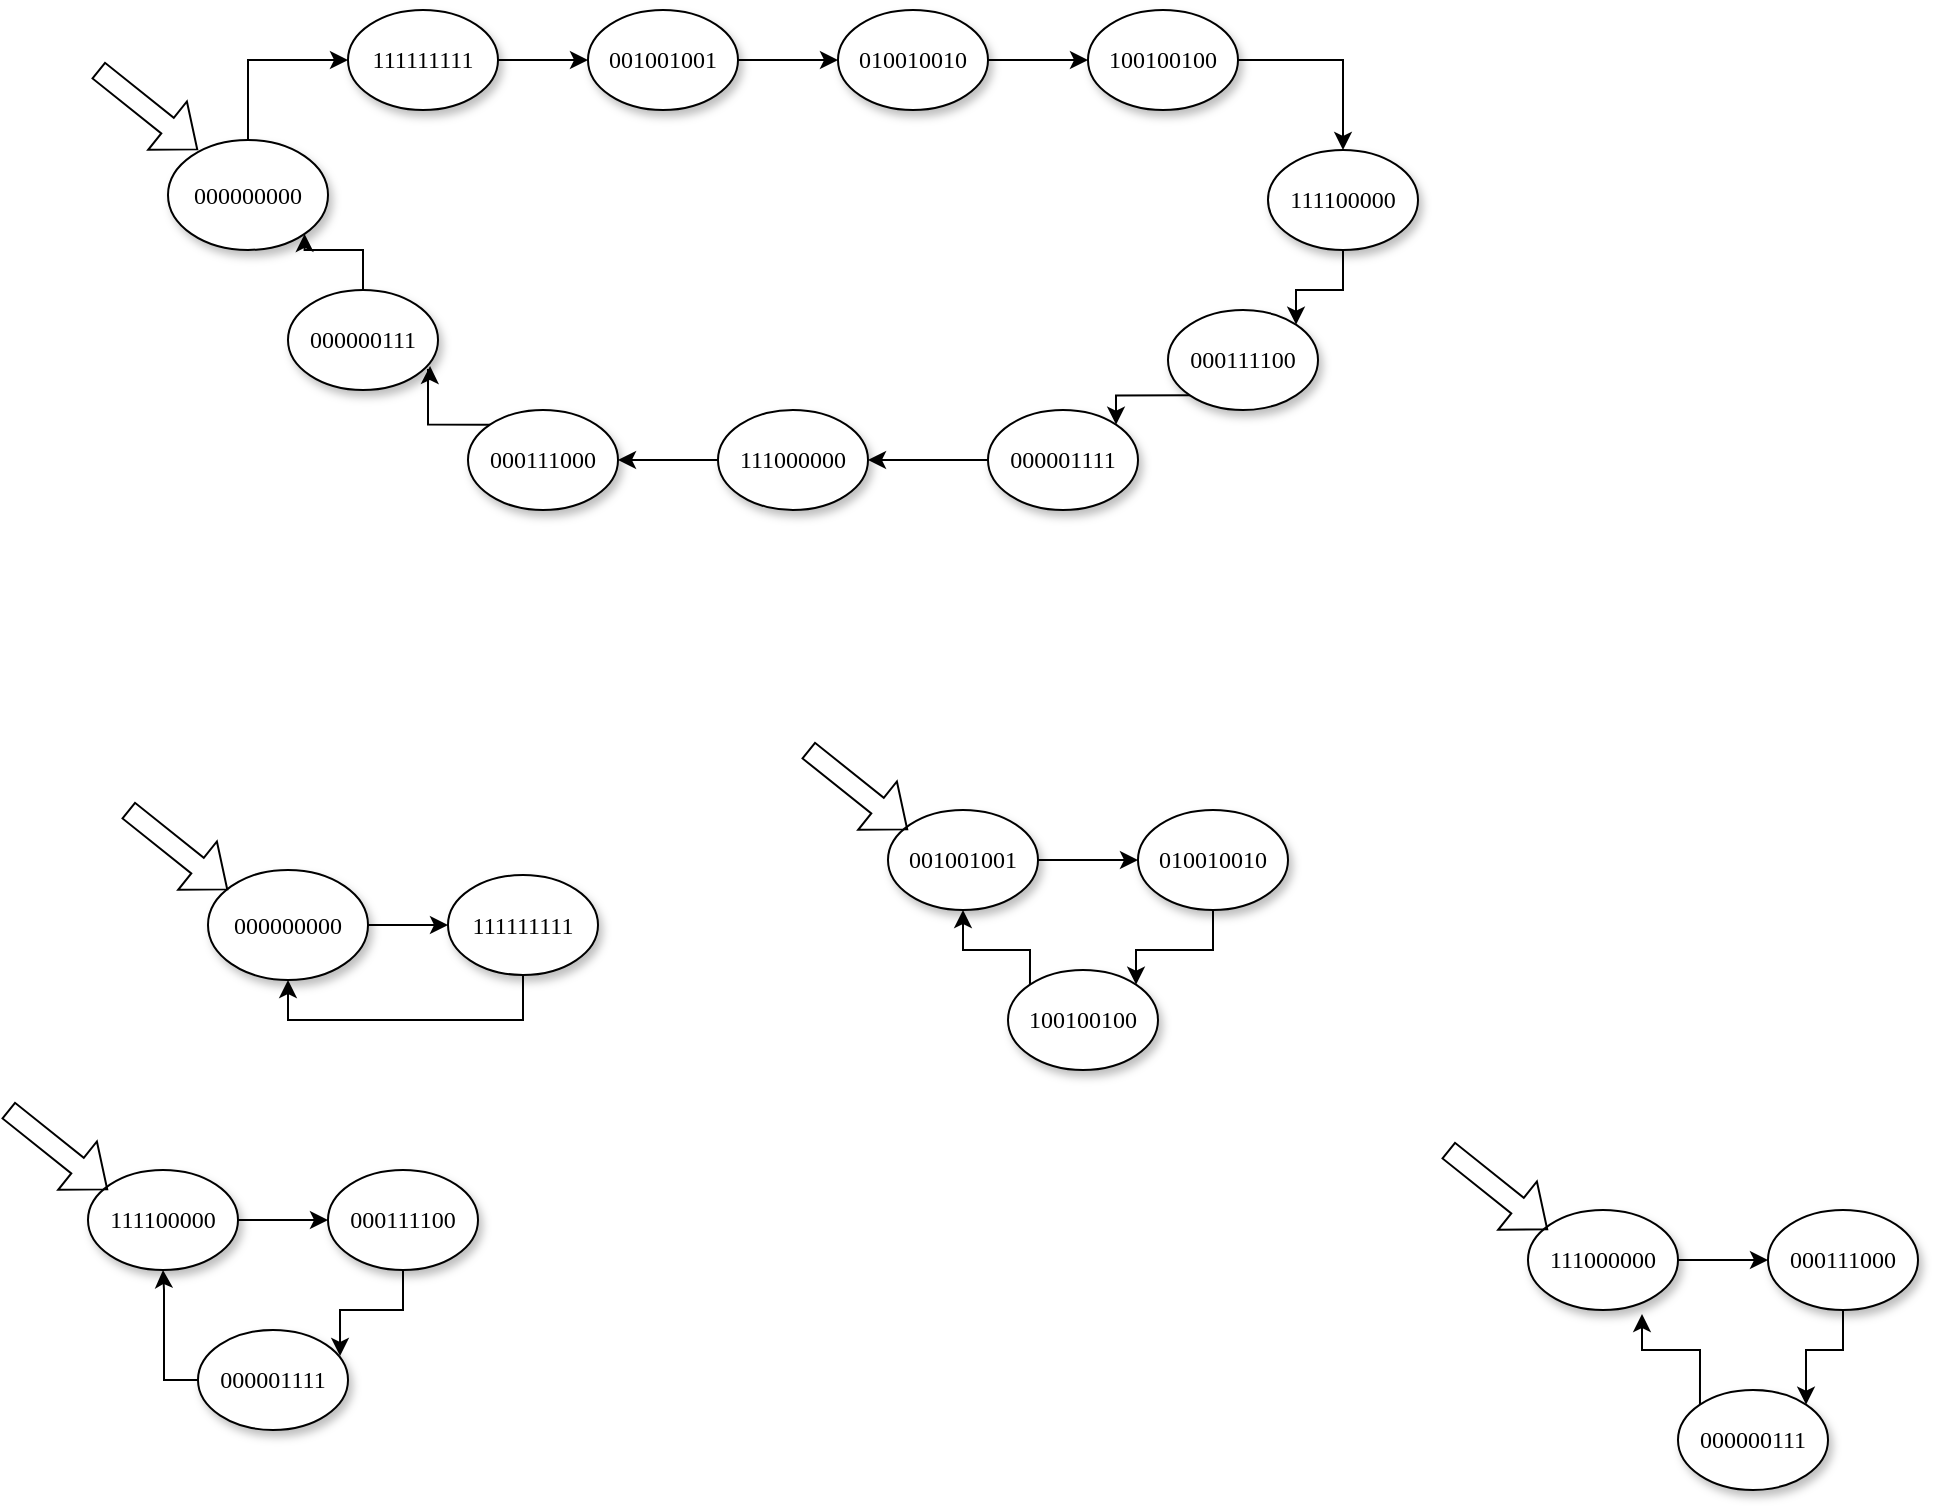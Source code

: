 <mxfile version="21.1.8" type="github">
  <diagram name="Page-1" id="42789a77-a242-8287-6e28-9cd8cfd52e62">
    <mxGraphModel dx="819" dy="455" grid="0" gridSize="10" guides="1" tooltips="1" connect="1" arrows="1" fold="1" page="1" pageScale="1" pageWidth="1100" pageHeight="850" background="none" math="0" shadow="0">
      <root>
        <mxCell id="0" />
        <mxCell id="1" parent="0" />
        <mxCell id="Ut7wkeKC0_2KItH2GtIH-19" style="edgeStyle=orthogonalEdgeStyle;rounded=0;orthogonalLoop=1;jettySize=auto;html=1;exitX=0.5;exitY=0;exitDx=0;exitDy=0;entryX=0;entryY=0.5;entryDx=0;entryDy=0;" edge="1" parent="1" source="1ea317790d2ca983-1" target="1ea317790d2ca983-9">
          <mxGeometry relative="1" as="geometry" />
        </mxCell>
        <mxCell id="1ea317790d2ca983-1" value="000000000" style="ellipse;whiteSpace=wrap;html=1;rounded=0;shadow=1;comic=0;labelBackgroundColor=none;strokeWidth=1;fontFamily=Verdana;fontSize=12;align=center;" parent="1" vertex="1">
          <mxGeometry x="160" y="135" width="80" height="55" as="geometry" />
        </mxCell>
        <mxCell id="Ut7wkeKC0_2KItH2GtIH-16" style="edgeStyle=orthogonalEdgeStyle;rounded=0;orthogonalLoop=1;jettySize=auto;html=1;exitX=0;exitY=0;exitDx=0;exitDy=0;entryX=0.947;entryY=0.76;entryDx=0;entryDy=0;entryPerimeter=0;" edge="1" parent="1" source="1ea317790d2ca983-2" target="1ea317790d2ca983-7">
          <mxGeometry relative="1" as="geometry" />
        </mxCell>
        <mxCell id="1ea317790d2ca983-2" value="&lt;span&gt;000111000&lt;/span&gt;" style="ellipse;whiteSpace=wrap;html=1;rounded=0;shadow=1;comic=0;labelBackgroundColor=none;strokeWidth=1;fontFamily=Verdana;fontSize=12;align=center;" parent="1" vertex="1">
          <mxGeometry x="310" y="270" width="75" height="50" as="geometry" />
        </mxCell>
        <mxCell id="Ut7wkeKC0_2KItH2GtIH-12" style="edgeStyle=orthogonalEdgeStyle;rounded=0;orthogonalLoop=1;jettySize=auto;html=1;exitX=0.5;exitY=1;exitDx=0;exitDy=0;entryX=1;entryY=0;entryDx=0;entryDy=0;" edge="1" parent="1" source="1ea317790d2ca983-3" target="1ea317790d2ca983-4">
          <mxGeometry relative="1" as="geometry" />
        </mxCell>
        <mxCell id="1ea317790d2ca983-3" value="&lt;span&gt;111100000&lt;/span&gt;" style="ellipse;whiteSpace=wrap;html=1;rounded=0;shadow=1;comic=0;labelBackgroundColor=none;strokeWidth=1;fontFamily=Verdana;fontSize=12;align=center;" parent="1" vertex="1">
          <mxGeometry x="710" y="140" width="75" height="50" as="geometry" />
        </mxCell>
        <mxCell id="Ut7wkeKC0_2KItH2GtIH-13" style="edgeStyle=orthogonalEdgeStyle;rounded=0;orthogonalLoop=1;jettySize=auto;html=1;exitX=0;exitY=1;exitDx=0;exitDy=0;entryX=1;entryY=0;entryDx=0;entryDy=0;" edge="1" parent="1" source="1ea317790d2ca983-4" target="1ea317790d2ca983-5">
          <mxGeometry relative="1" as="geometry" />
        </mxCell>
        <mxCell id="1ea317790d2ca983-4" value="&lt;span&gt;000111100&lt;/span&gt;" style="ellipse;whiteSpace=wrap;html=1;rounded=0;shadow=1;comic=0;labelBackgroundColor=none;strokeWidth=1;fontFamily=Verdana;fontSize=12;align=center;" parent="1" vertex="1">
          <mxGeometry x="660" y="220" width="75" height="50" as="geometry" />
        </mxCell>
        <mxCell id="Ut7wkeKC0_2KItH2GtIH-14" style="edgeStyle=orthogonalEdgeStyle;rounded=0;orthogonalLoop=1;jettySize=auto;html=1;exitX=0;exitY=0.5;exitDx=0;exitDy=0;entryX=1;entryY=0.5;entryDx=0;entryDy=0;" edge="1" parent="1" source="1ea317790d2ca983-5" target="1ea317790d2ca983-6">
          <mxGeometry relative="1" as="geometry" />
        </mxCell>
        <mxCell id="1ea317790d2ca983-5" value="&lt;span&gt;000001111&lt;/span&gt;" style="ellipse;whiteSpace=wrap;html=1;rounded=0;shadow=1;comic=0;labelBackgroundColor=none;strokeWidth=1;fontFamily=Verdana;fontSize=12;align=center;" parent="1" vertex="1">
          <mxGeometry x="570" y="270" width="75" height="50" as="geometry" />
        </mxCell>
        <mxCell id="Ut7wkeKC0_2KItH2GtIH-15" style="edgeStyle=orthogonalEdgeStyle;rounded=0;orthogonalLoop=1;jettySize=auto;html=1;exitX=0;exitY=0.5;exitDx=0;exitDy=0;entryX=1;entryY=0.5;entryDx=0;entryDy=0;" edge="1" parent="1" source="1ea317790d2ca983-6" target="1ea317790d2ca983-2">
          <mxGeometry relative="1" as="geometry" />
        </mxCell>
        <mxCell id="1ea317790d2ca983-6" value="&lt;span&gt;111000000&lt;/span&gt;" style="ellipse;whiteSpace=wrap;html=1;rounded=0;shadow=1;comic=0;labelBackgroundColor=none;strokeWidth=1;fontFamily=Verdana;fontSize=12;align=center;" parent="1" vertex="1">
          <mxGeometry x="435" y="270" width="75" height="50" as="geometry" />
        </mxCell>
        <mxCell id="Ut7wkeKC0_2KItH2GtIH-17" style="edgeStyle=orthogonalEdgeStyle;rounded=0;orthogonalLoop=1;jettySize=auto;html=1;exitX=0.5;exitY=0;exitDx=0;exitDy=0;entryX=1;entryY=1;entryDx=0;entryDy=0;" edge="1" parent="1" source="1ea317790d2ca983-7" target="1ea317790d2ca983-1">
          <mxGeometry relative="1" as="geometry" />
        </mxCell>
        <mxCell id="1ea317790d2ca983-7" value="000000111" style="ellipse;whiteSpace=wrap;html=1;rounded=0;shadow=1;comic=0;labelBackgroundColor=none;strokeWidth=1;fontFamily=Verdana;fontSize=12;align=center;" parent="1" vertex="1">
          <mxGeometry x="220" y="210" width="75" height="50" as="geometry" />
        </mxCell>
        <mxCell id="Ut7wkeKC0_2KItH2GtIH-11" style="edgeStyle=orthogonalEdgeStyle;rounded=0;orthogonalLoop=1;jettySize=auto;html=1;exitX=1;exitY=0.5;exitDx=0;exitDy=0;entryX=0.5;entryY=0;entryDx=0;entryDy=0;" edge="1" parent="1" source="1ea317790d2ca983-8" target="1ea317790d2ca983-3">
          <mxGeometry relative="1" as="geometry" />
        </mxCell>
        <mxCell id="1ea317790d2ca983-8" value="100100100" style="ellipse;whiteSpace=wrap;html=1;rounded=0;shadow=1;comic=0;labelBackgroundColor=none;strokeWidth=1;fontFamily=Verdana;fontSize=12;align=center;" parent="1" vertex="1">
          <mxGeometry x="620" y="70" width="75" height="50" as="geometry" />
        </mxCell>
        <mxCell id="Ut7wkeKC0_2KItH2GtIH-7" style="edgeStyle=orthogonalEdgeStyle;rounded=0;orthogonalLoop=1;jettySize=auto;html=1;entryX=0;entryY=0.5;entryDx=0;entryDy=0;" edge="1" parent="1" source="1ea317790d2ca983-9" target="1ea317790d2ca983-10">
          <mxGeometry relative="1" as="geometry" />
        </mxCell>
        <mxCell id="1ea317790d2ca983-9" value="111111111" style="ellipse;whiteSpace=wrap;html=1;rounded=0;shadow=1;comic=0;labelBackgroundColor=none;strokeWidth=1;fontFamily=Verdana;fontSize=12;align=center;" parent="1" vertex="1">
          <mxGeometry x="250" y="70" width="75" height="50" as="geometry" />
        </mxCell>
        <mxCell id="Ut7wkeKC0_2KItH2GtIH-8" style="edgeStyle=orthogonalEdgeStyle;rounded=0;orthogonalLoop=1;jettySize=auto;html=1;exitX=1;exitY=0.5;exitDx=0;exitDy=0;entryX=0;entryY=0.5;entryDx=0;entryDy=0;" edge="1" parent="1" source="1ea317790d2ca983-10" target="1ea317790d2ca983-11">
          <mxGeometry relative="1" as="geometry" />
        </mxCell>
        <mxCell id="1ea317790d2ca983-10" value="&lt;span&gt;001001001&lt;/span&gt;" style="ellipse;whiteSpace=wrap;html=1;rounded=0;shadow=1;comic=0;labelBackgroundColor=none;strokeWidth=1;fontFamily=Verdana;fontSize=12;align=center;" parent="1" vertex="1">
          <mxGeometry x="370" y="70" width="75" height="50" as="geometry" />
        </mxCell>
        <mxCell id="Ut7wkeKC0_2KItH2GtIH-9" style="edgeStyle=orthogonalEdgeStyle;rounded=0;orthogonalLoop=1;jettySize=auto;html=1;exitX=1;exitY=0.5;exitDx=0;exitDy=0;entryX=0;entryY=0.5;entryDx=0;entryDy=0;" edge="1" parent="1" source="1ea317790d2ca983-11" target="1ea317790d2ca983-8">
          <mxGeometry relative="1" as="geometry" />
        </mxCell>
        <mxCell id="1ea317790d2ca983-11" value="&lt;span&gt;010010010&lt;/span&gt;" style="ellipse;whiteSpace=wrap;html=1;rounded=0;shadow=1;comic=0;labelBackgroundColor=none;strokeWidth=1;fontFamily=Verdana;fontSize=12;align=center;" parent="1" vertex="1">
          <mxGeometry x="495" y="70" width="75" height="50" as="geometry" />
        </mxCell>
        <mxCell id="Ut7wkeKC0_2KItH2GtIH-20" value="" style="shape=flexArrow;endArrow=classic;html=1;rounded=0;" edge="1" parent="1">
          <mxGeometry width="50" height="50" relative="1" as="geometry">
            <mxPoint x="125" y="100" as="sourcePoint" />
            <mxPoint x="175" y="140" as="targetPoint" />
          </mxGeometry>
        </mxCell>
        <mxCell id="Ut7wkeKC0_2KItH2GtIH-24" style="edgeStyle=orthogonalEdgeStyle;rounded=0;orthogonalLoop=1;jettySize=auto;html=1;exitX=1;exitY=0.5;exitDx=0;exitDy=0;entryX=0;entryY=0.5;entryDx=0;entryDy=0;" edge="1" parent="1" source="Ut7wkeKC0_2KItH2GtIH-21" target="Ut7wkeKC0_2KItH2GtIH-22">
          <mxGeometry relative="1" as="geometry" />
        </mxCell>
        <mxCell id="Ut7wkeKC0_2KItH2GtIH-21" value="000000000" style="ellipse;whiteSpace=wrap;html=1;rounded=0;shadow=1;comic=0;labelBackgroundColor=none;strokeWidth=1;fontFamily=Verdana;fontSize=12;align=center;" vertex="1" parent="1">
          <mxGeometry x="180" y="500" width="80" height="55" as="geometry" />
        </mxCell>
        <mxCell id="Ut7wkeKC0_2KItH2GtIH-47" style="edgeStyle=orthogonalEdgeStyle;rounded=0;orthogonalLoop=1;jettySize=auto;html=1;exitX=0.5;exitY=1;exitDx=0;exitDy=0;entryX=0.5;entryY=1;entryDx=0;entryDy=0;" edge="1" parent="1" source="Ut7wkeKC0_2KItH2GtIH-22" target="Ut7wkeKC0_2KItH2GtIH-21">
          <mxGeometry relative="1" as="geometry" />
        </mxCell>
        <mxCell id="Ut7wkeKC0_2KItH2GtIH-22" value="111111111" style="ellipse;whiteSpace=wrap;html=1;rounded=0;shadow=1;comic=0;labelBackgroundColor=none;strokeWidth=1;fontFamily=Verdana;fontSize=12;align=center;" vertex="1" parent="1">
          <mxGeometry x="300" y="502.5" width="75" height="50" as="geometry" />
        </mxCell>
        <mxCell id="Ut7wkeKC0_2KItH2GtIH-23" value="" style="shape=flexArrow;endArrow=classic;html=1;rounded=0;" edge="1" parent="1">
          <mxGeometry width="50" height="50" relative="1" as="geometry">
            <mxPoint x="140" y="470" as="sourcePoint" />
            <mxPoint x="190" y="510" as="targetPoint" />
          </mxGeometry>
        </mxCell>
        <mxCell id="Ut7wkeKC0_2KItH2GtIH-29" style="edgeStyle=orthogonalEdgeStyle;rounded=0;orthogonalLoop=1;jettySize=auto;html=1;exitX=1;exitY=0.5;exitDx=0;exitDy=0;entryX=0;entryY=0.5;entryDx=0;entryDy=0;" edge="1" parent="1" source="Ut7wkeKC0_2KItH2GtIH-25" target="Ut7wkeKC0_2KItH2GtIH-27">
          <mxGeometry relative="1" as="geometry" />
        </mxCell>
        <mxCell id="Ut7wkeKC0_2KItH2GtIH-25" value="&lt;span&gt;001001001&lt;/span&gt;" style="ellipse;whiteSpace=wrap;html=1;rounded=0;shadow=1;comic=0;labelBackgroundColor=none;strokeWidth=1;fontFamily=Verdana;fontSize=12;align=center;" vertex="1" parent="1">
          <mxGeometry x="520" y="470" width="75" height="50" as="geometry" />
        </mxCell>
        <mxCell id="Ut7wkeKC0_2KItH2GtIH-30" style="edgeStyle=orthogonalEdgeStyle;rounded=0;orthogonalLoop=1;jettySize=auto;html=1;exitX=0.5;exitY=1;exitDx=0;exitDy=0;entryX=1;entryY=0;entryDx=0;entryDy=0;" edge="1" parent="1" source="Ut7wkeKC0_2KItH2GtIH-27" target="Ut7wkeKC0_2KItH2GtIH-28">
          <mxGeometry relative="1" as="geometry" />
        </mxCell>
        <mxCell id="Ut7wkeKC0_2KItH2GtIH-27" value="&lt;span&gt;010010010&lt;/span&gt;" style="ellipse;whiteSpace=wrap;html=1;rounded=0;shadow=1;comic=0;labelBackgroundColor=none;strokeWidth=1;fontFamily=Verdana;fontSize=12;align=center;" vertex="1" parent="1">
          <mxGeometry x="645" y="470" width="75" height="50" as="geometry" />
        </mxCell>
        <mxCell id="Ut7wkeKC0_2KItH2GtIH-31" style="edgeStyle=orthogonalEdgeStyle;rounded=0;orthogonalLoop=1;jettySize=auto;html=1;exitX=0;exitY=0;exitDx=0;exitDy=0;entryX=0.5;entryY=1;entryDx=0;entryDy=0;" edge="1" parent="1" source="Ut7wkeKC0_2KItH2GtIH-28" target="Ut7wkeKC0_2KItH2GtIH-25">
          <mxGeometry relative="1" as="geometry">
            <Array as="points">
              <mxPoint x="591" y="540" />
              <mxPoint x="558" y="540" />
            </Array>
          </mxGeometry>
        </mxCell>
        <mxCell id="Ut7wkeKC0_2KItH2GtIH-28" value="100100100" style="ellipse;whiteSpace=wrap;html=1;rounded=0;shadow=1;comic=0;labelBackgroundColor=none;strokeWidth=1;fontFamily=Verdana;fontSize=12;align=center;" vertex="1" parent="1">
          <mxGeometry x="580" y="550" width="75" height="50" as="geometry" />
        </mxCell>
        <mxCell id="Ut7wkeKC0_2KItH2GtIH-32" value="" style="shape=flexArrow;endArrow=classic;html=1;rounded=0;" edge="1" parent="1">
          <mxGeometry width="50" height="50" relative="1" as="geometry">
            <mxPoint x="480" y="440" as="sourcePoint" />
            <mxPoint x="530" y="480" as="targetPoint" />
          </mxGeometry>
        </mxCell>
        <mxCell id="Ut7wkeKC0_2KItH2GtIH-38" style="edgeStyle=orthogonalEdgeStyle;rounded=0;orthogonalLoop=1;jettySize=auto;html=1;exitX=1;exitY=0.5;exitDx=0;exitDy=0;entryX=0;entryY=0.5;entryDx=0;entryDy=0;" edge="1" parent="1" source="Ut7wkeKC0_2KItH2GtIH-33" target="Ut7wkeKC0_2KItH2GtIH-34">
          <mxGeometry relative="1" as="geometry" />
        </mxCell>
        <mxCell id="Ut7wkeKC0_2KItH2GtIH-33" value="&lt;span&gt;111100000&lt;/span&gt;" style="ellipse;whiteSpace=wrap;html=1;rounded=0;shadow=1;comic=0;labelBackgroundColor=none;strokeWidth=1;fontFamily=Verdana;fontSize=12;align=center;" vertex="1" parent="1">
          <mxGeometry x="120" y="650" width="75" height="50" as="geometry" />
        </mxCell>
        <mxCell id="Ut7wkeKC0_2KItH2GtIH-36" style="edgeStyle=orthogonalEdgeStyle;rounded=0;orthogonalLoop=1;jettySize=auto;html=1;exitX=0.5;exitY=1;exitDx=0;exitDy=0;entryX=0.947;entryY=0.26;entryDx=0;entryDy=0;entryPerimeter=0;" edge="1" parent="1" source="Ut7wkeKC0_2KItH2GtIH-34" target="Ut7wkeKC0_2KItH2GtIH-35">
          <mxGeometry relative="1" as="geometry" />
        </mxCell>
        <mxCell id="Ut7wkeKC0_2KItH2GtIH-34" value="&lt;span&gt;000111100&lt;/span&gt;" style="ellipse;whiteSpace=wrap;html=1;rounded=0;shadow=1;comic=0;labelBackgroundColor=none;strokeWidth=1;fontFamily=Verdana;fontSize=12;align=center;" vertex="1" parent="1">
          <mxGeometry x="240" y="650" width="75" height="50" as="geometry" />
        </mxCell>
        <mxCell id="Ut7wkeKC0_2KItH2GtIH-37" style="edgeStyle=orthogonalEdgeStyle;rounded=0;orthogonalLoop=1;jettySize=auto;html=1;exitX=0;exitY=0.5;exitDx=0;exitDy=0;entryX=0.5;entryY=1;entryDx=0;entryDy=0;" edge="1" parent="1" source="Ut7wkeKC0_2KItH2GtIH-35" target="Ut7wkeKC0_2KItH2GtIH-33">
          <mxGeometry relative="1" as="geometry">
            <Array as="points">
              <mxPoint x="158" y="755" />
              <mxPoint x="158" y="710" />
            </Array>
          </mxGeometry>
        </mxCell>
        <mxCell id="Ut7wkeKC0_2KItH2GtIH-35" value="&lt;span&gt;000001111&lt;/span&gt;" style="ellipse;whiteSpace=wrap;html=1;rounded=0;shadow=1;comic=0;labelBackgroundColor=none;strokeWidth=1;fontFamily=Verdana;fontSize=12;align=center;" vertex="1" parent="1">
          <mxGeometry x="175" y="730" width="75" height="50" as="geometry" />
        </mxCell>
        <mxCell id="Ut7wkeKC0_2KItH2GtIH-39" value="" style="shape=flexArrow;endArrow=classic;html=1;rounded=0;" edge="1" parent="1">
          <mxGeometry width="50" height="50" relative="1" as="geometry">
            <mxPoint x="80" y="620" as="sourcePoint" />
            <mxPoint x="130" y="660" as="targetPoint" />
          </mxGeometry>
        </mxCell>
        <mxCell id="Ut7wkeKC0_2KItH2GtIH-45" style="edgeStyle=orthogonalEdgeStyle;rounded=0;orthogonalLoop=1;jettySize=auto;html=1;exitX=1;exitY=0.5;exitDx=0;exitDy=0;entryX=0;entryY=0.5;entryDx=0;entryDy=0;" edge="1" parent="1" source="Ut7wkeKC0_2KItH2GtIH-40" target="Ut7wkeKC0_2KItH2GtIH-41">
          <mxGeometry relative="1" as="geometry" />
        </mxCell>
        <mxCell id="Ut7wkeKC0_2KItH2GtIH-40" value="&lt;span&gt;111000000&lt;/span&gt;" style="ellipse;whiteSpace=wrap;html=1;rounded=0;shadow=1;comic=0;labelBackgroundColor=none;strokeWidth=1;fontFamily=Verdana;fontSize=12;align=center;" vertex="1" parent="1">
          <mxGeometry x="840" y="670" width="75" height="50" as="geometry" />
        </mxCell>
        <mxCell id="Ut7wkeKC0_2KItH2GtIH-43" style="edgeStyle=orthogonalEdgeStyle;rounded=0;orthogonalLoop=1;jettySize=auto;html=1;exitX=0.5;exitY=1;exitDx=0;exitDy=0;entryX=1;entryY=0;entryDx=0;entryDy=0;" edge="1" parent="1" source="Ut7wkeKC0_2KItH2GtIH-41" target="Ut7wkeKC0_2KItH2GtIH-42">
          <mxGeometry relative="1" as="geometry" />
        </mxCell>
        <mxCell id="Ut7wkeKC0_2KItH2GtIH-41" value="&lt;span&gt;000111000&lt;/span&gt;" style="ellipse;whiteSpace=wrap;html=1;rounded=0;shadow=1;comic=0;labelBackgroundColor=none;strokeWidth=1;fontFamily=Verdana;fontSize=12;align=center;" vertex="1" parent="1">
          <mxGeometry x="960" y="670" width="75" height="50" as="geometry" />
        </mxCell>
        <mxCell id="Ut7wkeKC0_2KItH2GtIH-44" style="edgeStyle=orthogonalEdgeStyle;rounded=0;orthogonalLoop=1;jettySize=auto;html=1;exitX=0;exitY=0;exitDx=0;exitDy=0;entryX=0.76;entryY=1.04;entryDx=0;entryDy=0;entryPerimeter=0;" edge="1" parent="1" source="Ut7wkeKC0_2KItH2GtIH-42" target="Ut7wkeKC0_2KItH2GtIH-40">
          <mxGeometry relative="1" as="geometry" />
        </mxCell>
        <mxCell id="Ut7wkeKC0_2KItH2GtIH-42" value="000000111" style="ellipse;whiteSpace=wrap;html=1;rounded=0;shadow=1;comic=0;labelBackgroundColor=none;strokeWidth=1;fontFamily=Verdana;fontSize=12;align=center;" vertex="1" parent="1">
          <mxGeometry x="915" y="760" width="75" height="50" as="geometry" />
        </mxCell>
        <mxCell id="Ut7wkeKC0_2KItH2GtIH-46" value="" style="shape=flexArrow;endArrow=classic;html=1;rounded=0;" edge="1" parent="1">
          <mxGeometry width="50" height="50" relative="1" as="geometry">
            <mxPoint x="800" y="640" as="sourcePoint" />
            <mxPoint x="850" y="680" as="targetPoint" />
          </mxGeometry>
        </mxCell>
      </root>
    </mxGraphModel>
  </diagram>
</mxfile>
